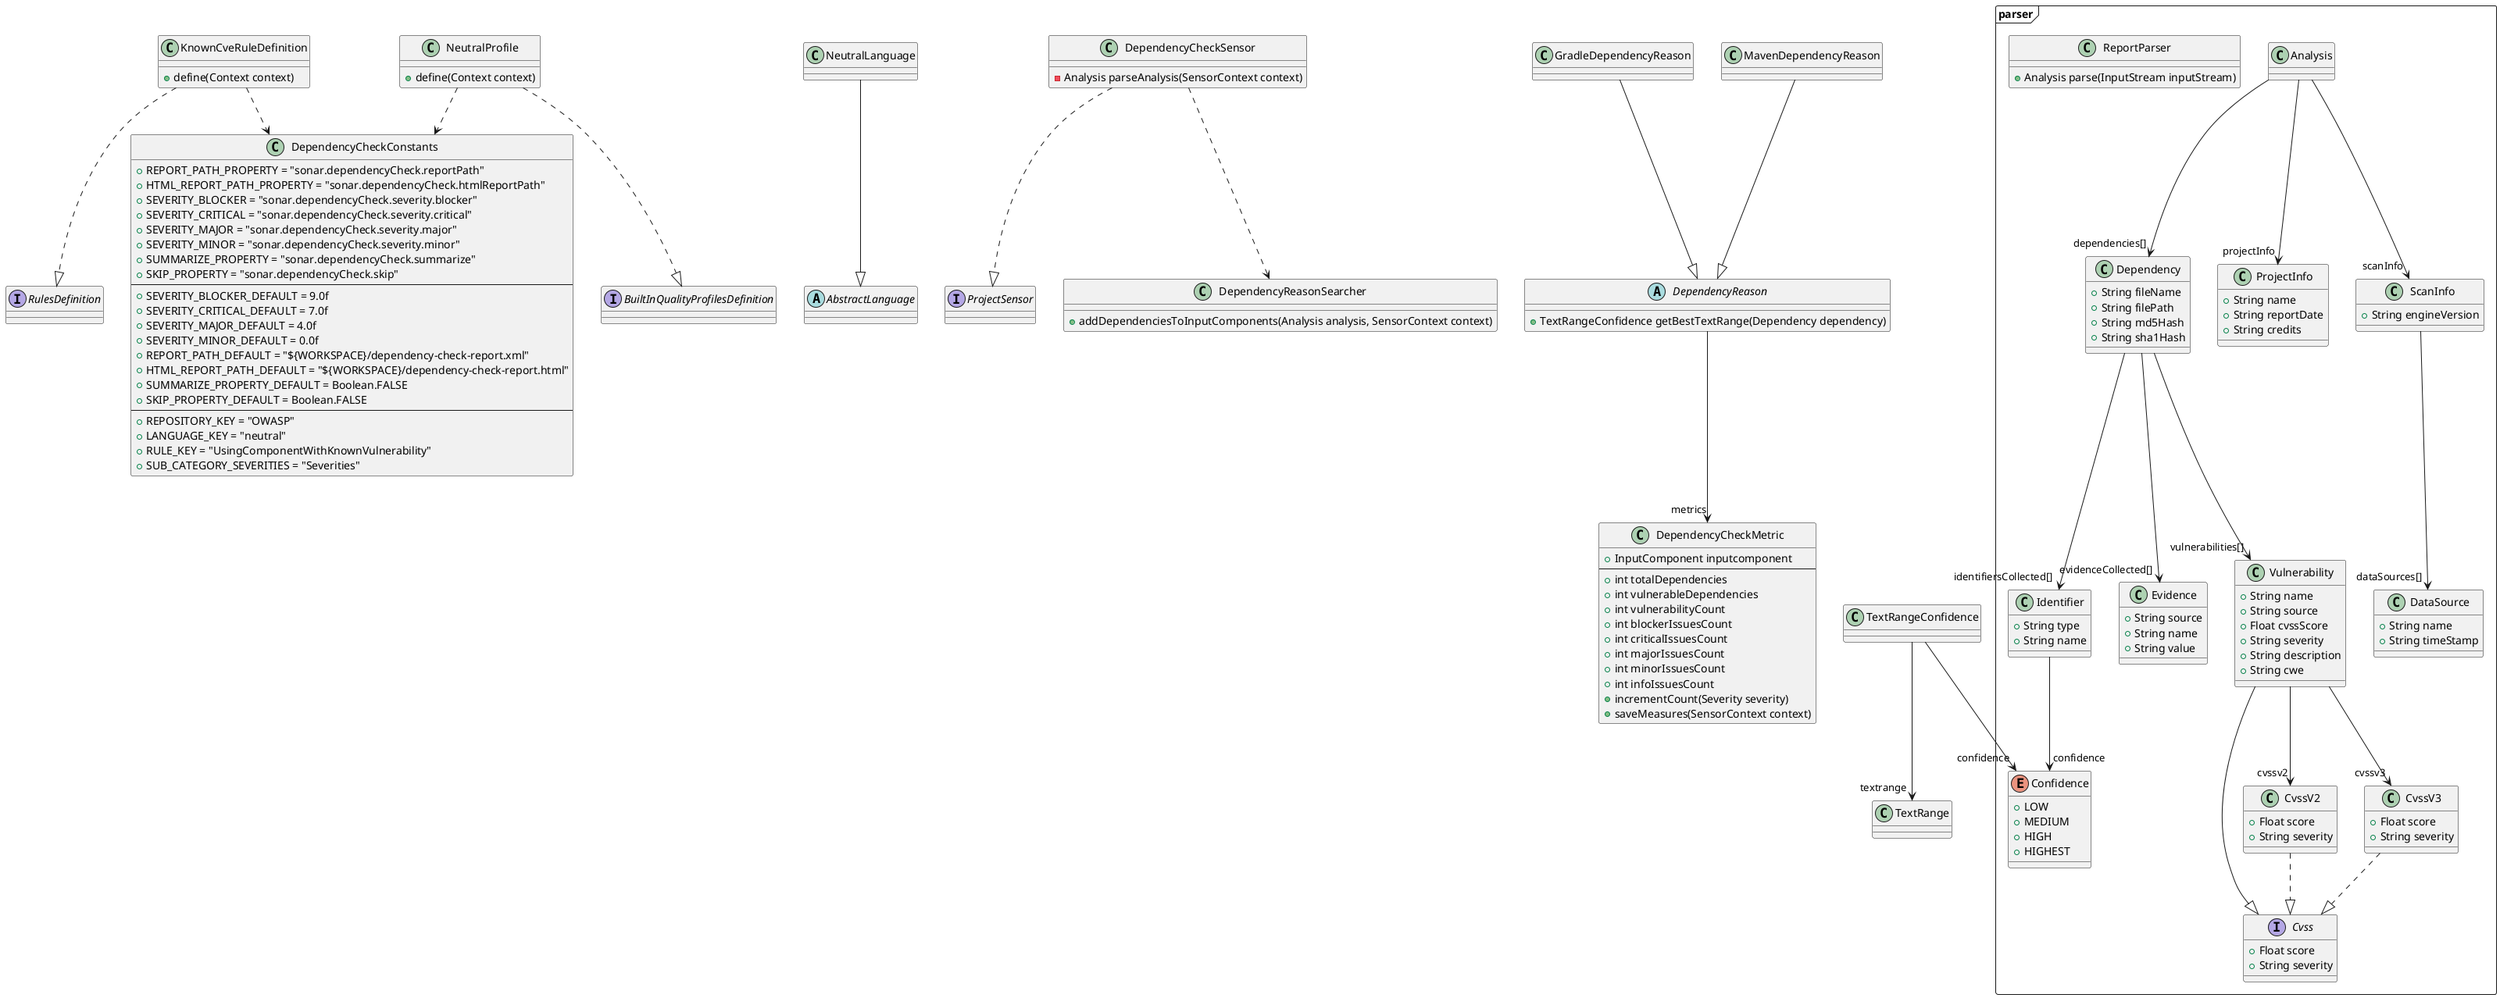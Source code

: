 @startuml

class DependencyCheckConstants {
 +REPORT_PATH_PROPERTY = "sonar.dependencyCheck.reportPath"
 +HTML_REPORT_PATH_PROPERTY = "sonar.dependencyCheck.htmlReportPath"
 +SEVERITY_BLOCKER = "sonar.dependencyCheck.severity.blocker"
 +SEVERITY_CRITICAL = "sonar.dependencyCheck.severity.critical"
 +SEVERITY_MAJOR = "sonar.dependencyCheck.severity.major"
 +SEVERITY_MINOR = "sonar.dependencyCheck.severity.minor"
 +SUMMARIZE_PROPERTY = "sonar.dependencyCheck.summarize"
 +SKIP_PROPERTY = "sonar.dependencyCheck.skip"
---
 +SEVERITY_BLOCKER_DEFAULT = 9.0f
 +SEVERITY_CRITICAL_DEFAULT = 7.0f
 +SEVERITY_MAJOR_DEFAULT = 4.0f
 +SEVERITY_MINOR_DEFAULT = 0.0f
 +REPORT_PATH_DEFAULT = "${WORKSPACE}/dependency-check-report.xml"
 +HTML_REPORT_PATH_DEFAULT = "${WORKSPACE}/dependency-check-report.html"
 +SUMMARIZE_PROPERTY_DEFAULT = Boolean.FALSE
 +SKIP_PROPERTY_DEFAULT = Boolean.FALSE
---
 +REPOSITORY_KEY = "OWASP"
 +LANGUAGE_KEY = "neutral"
 +RULE_KEY = "UsingComponentWithKnownVulnerability"
 +SUB_CATEGORY_SEVERITIES = "Severities"
}

interface RulesDefinition
class KnownCveRuleDefinition {
  +define(Context context)
}

KnownCveRuleDefinition ..|> RulesDefinition
KnownCveRuleDefinition ..> DependencyCheckConstants

abstract class AbstractLanguage
class NeutralLanguage
NeutralLanguage --|> AbstractLanguage

interface BuiltInQualityProfilesDefinition
class NeutralProfile {
  +define(Context context)
}
NeutralProfile ..|> BuiltInQualityProfilesDefinition
NeutralProfile ..> DependencyCheckConstants

package parser <<Frame>> {
interface Cvss {
  +Float score
  +String severity
}

class CvssV2 {
  +Float score
  +String severity
}
CvssV2 ..|> Cvss

class CvssV3 {
  +Float score
  +String severity
}

CvssV3 ..|> Cvss

enum Confidence {
  +LOW
  +MEDIUM
  +HIGH
  +HIGHEST
}

class DataSource {
  +String name
  +String timeStamp
}

class Dependency {
  +String fileName
  +String filePath
  +String md5Hash
  +String sha1Hash
}

class Identifier {
  +String type
  +String name
}
Identifier --> "confidence" Confidence

class Evidence {
  +String source
  +String name
  +String value
}

class Vulnerability {
  +String name
  +String source
  +Float cvssScore
  +String severity
  +String description
  +String cwe
}

Vulnerability --|> Cvss
Vulnerability --> "cvssv2" CvssV2
Vulnerability --> "cvssv3" CvssV3

Dependency --> "evidenceCollected[]" Evidence
Dependency --> "identifiersCollected[]" Identifier
Dependency --> "vulnerabilities[]" Vulnerability

class ProjectInfo {
  +String name
  +String reportDate
  +String credits
}

class ScanInfo {
  +String engineVersion
}
ScanInfo --> "dataSources[]" DataSource

class Analysis
Analysis --> "scanInfo" ScanInfo
Analysis --> "projectInfo" ProjectInfo
Analysis --> "dependencies[]" Dependency

class ReportParser {
  +Analysis parse(InputStream inputStream)
}

}

interface ProjectSensor

class DependencyCheckSensor {
  -Analysis parseAnalysis(SensorContext context)

}

DependencyCheckSensor ..|> ProjectSensor

class DependencyReasonSearcher {
  +addDependenciesToInputComponents(Analysis analysis, SensorContext context)
}

DependencyCheckSensor ..> DependencyReasonSearcher

abstract class DependencyReason {
  +TextRangeConfidence getBestTextRange(Dependency dependency)
}

class DependencyCheckMetric {
  +InputComponent inputcomponent
  ---
  +int totalDependencies
  +int vulnerableDependencies
  +int vulnerabilityCount
  +int blockerIssuesCount
  +int criticalIssuesCount
  +int majorIssuesCount
  +int minorIssuesCount
  +int infoIssuesCount
  +incrementCount(Severity severity)
  +saveMeasures(SensorContext context)
}

DependencyReason --> "metrics" DependencyCheckMetric
class GradleDependencyReason
GradleDependencyReason --|> DependencyReason
class MavenDependencyReason
MavenDependencyReason --|> DependencyReason

class TextRangeConfidence

TextRangeConfidence --> "confidence" Confidence
TextRangeConfidence --> "textrange" TextRange

@enduml
